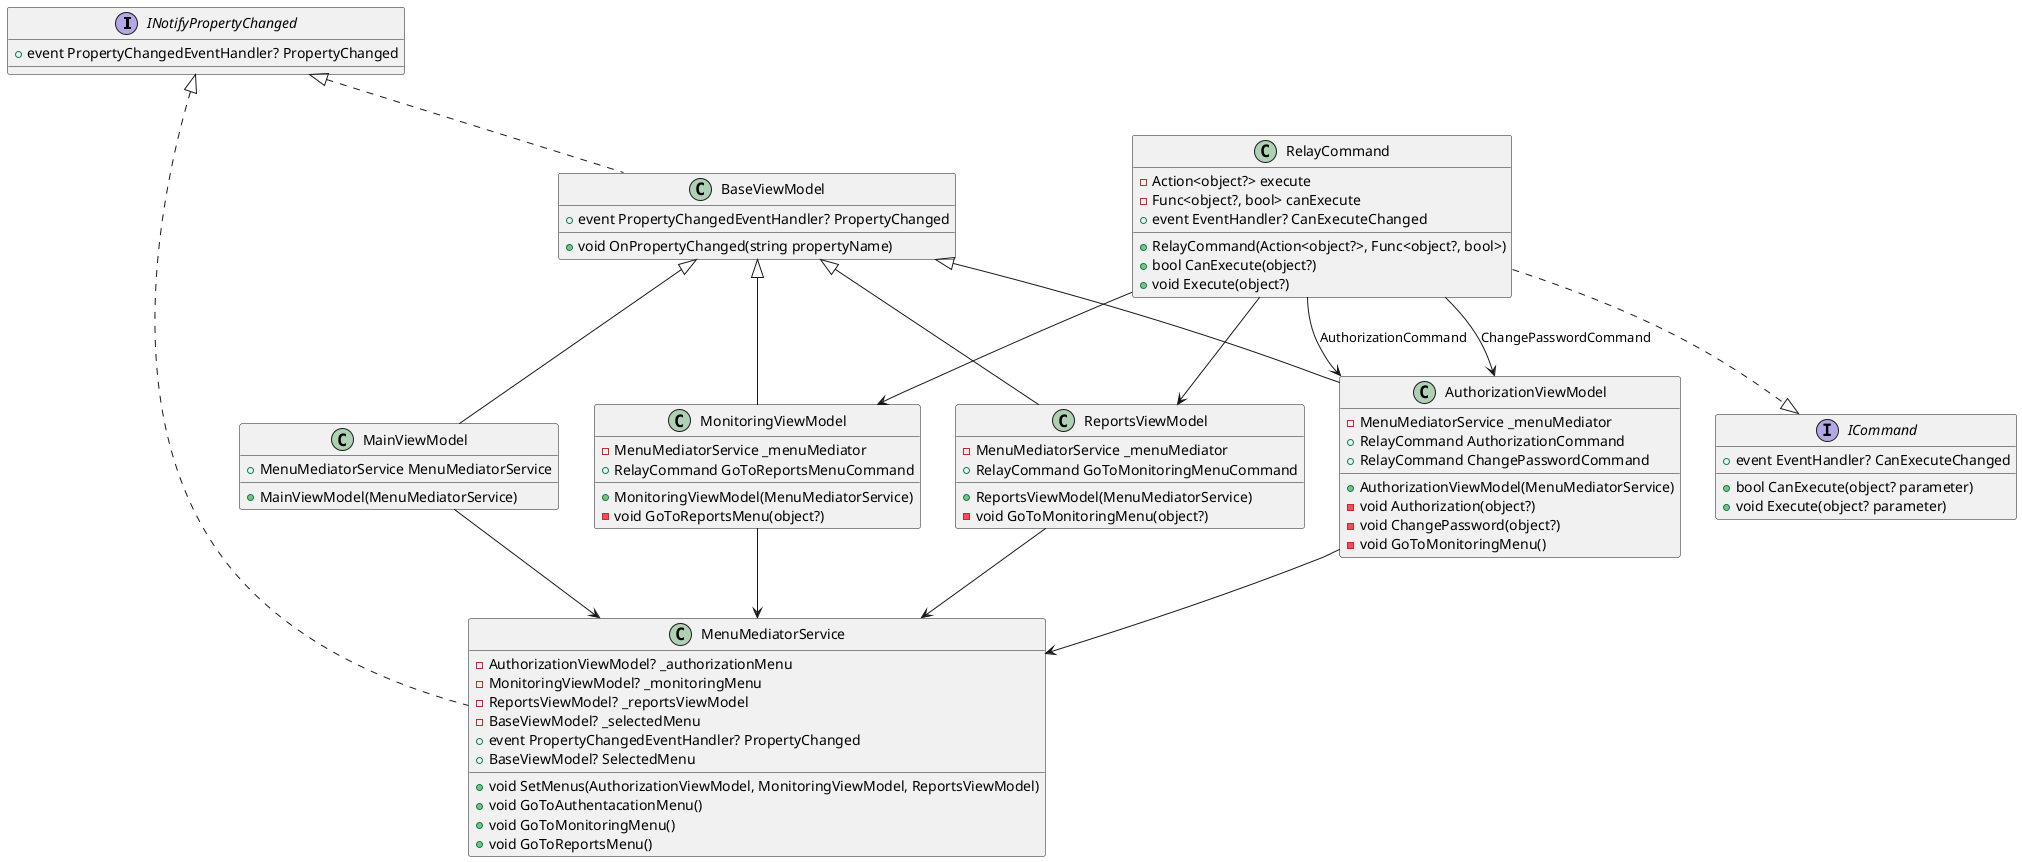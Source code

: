 @startuml
interface INotifyPropertyChanged {
    + event PropertyChangedEventHandler? PropertyChanged
}

interface ICommand {
    + event EventHandler? CanExecuteChanged
    + bool CanExecute(object? parameter)
    + void Execute(object? parameter)
}

class RelayCommand {
    - Action<object?> execute
    - Func<object?, bool> canExecute
    + RelayCommand(Action<object?>, Func<object?, bool>)
    + bool CanExecute(object?)
    + void Execute(object?)
    + event EventHandler? CanExecuteChanged
}

RelayCommand ..|> ICommand

INotifyPropertyChanged <|.. BaseViewModel
class BaseViewModel {
    + event PropertyChangedEventHandler? PropertyChanged
    + void OnPropertyChanged(string propertyName)
}

BaseViewModel <|-- MainViewModel
class MainViewModel {
    + MenuMediatorService MenuMediatorService
    + MainViewModel(MenuMediatorService)
}

BaseViewModel <|-- AuthorizationViewModel
class AuthorizationViewModel {
    - MenuMediatorService _menuMediator
    + RelayCommand AuthorizationCommand
    + RelayCommand ChangePasswordCommand
    + AuthorizationViewModel(MenuMediatorService)
    - void Authorization(object?)
    - void ChangePassword(object?)
    - void GoToMonitoringMenu()
}

BaseViewModel <|-- MonitoringViewModel
class MonitoringViewModel {
    - MenuMediatorService _menuMediator
    + RelayCommand GoToReportsMenuCommand
    + MonitoringViewModel(MenuMediatorService)
    - void GoToReportsMenu(object?)
}

BaseViewModel <|-- ReportsViewModel
class ReportsViewModel {
    - MenuMediatorService _menuMediator
    + RelayCommand GoToMonitoringMenuCommand
    + ReportsViewModel(MenuMediatorService)
    - void GoToMonitoringMenu(object?)
}

INotifyPropertyChanged <|.. MenuMediatorService
class MenuMediatorService {
    - AuthorizationViewModel? _authorizationMenu
    - MonitoringViewModel? _monitoringMenu
    - ReportsViewModel? _reportsViewModel
    - BaseViewModel? _selectedMenu
    + event PropertyChangedEventHandler? PropertyChanged
    + BaseViewModel? SelectedMenu
    + void SetMenus(AuthorizationViewModel, MonitoringViewModel, ReportsViewModel)
    + void GoToAuthentacationMenu()
    + void GoToMonitoringMenu()
    + void GoToReportsMenu()
}

MainViewModel --> MenuMediatorService
AuthorizationViewModel --> MenuMediatorService
MonitoringViewModel --> MenuMediatorService
ReportsViewModel --> MenuMediatorService

' Взаємодія між RelayCommand та ViewModels
RelayCommand --> AuthorizationViewModel : AuthorizationCommand
RelayCommand --> AuthorizationViewModel : ChangePasswordCommand
RelayCommand --> MonitoringViewModel
RelayCommand --> ReportsViewModel

@enduml
